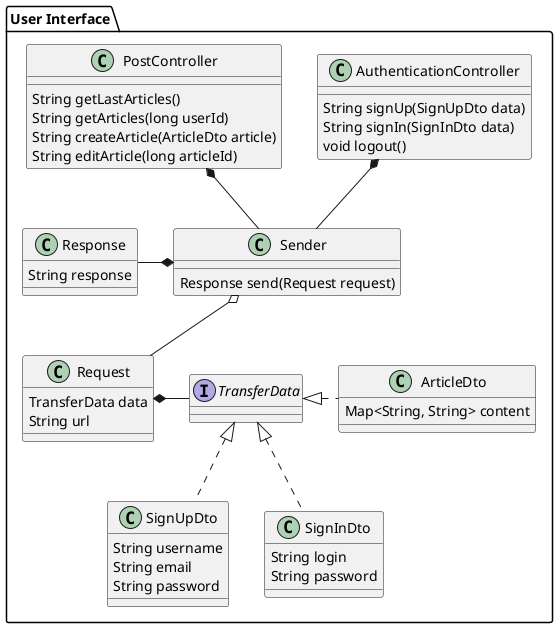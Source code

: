 @startuml

package "User Interface" {

    class AuthenticationController{
        String signUp(SignUpDto data)
        String signIn(SignInDto data)
        void logout()
    }

    class PostController{
        String getLastArticles()
        String getArticles(long userId)
        String createArticle(ArticleDto article)
        String editArticle(long articleId)
    }

    class Sender{
        Response send(Request request)
    }

    class Response{
        String response
    }

    interface TransferData{
    }

    class SignUpDto{
        String username
        String email
        String password
    }

    class SignInDto{
        String login
        String password
    }

    class ArticleDto{
        Map<String, String> content
    }

    class Request{
        TransferData data
        String url
    }

    TransferData <|.down. SignUpDto
    TransferData <|.down. SignInDto
    TransferData <|.right. ArticleDto

    AuthenticationController *-- Sender
    PostController *-- Sender
    Sender o-- Request
    Sender *-left- Response
    Request *-right- TransferData
}

@enduml